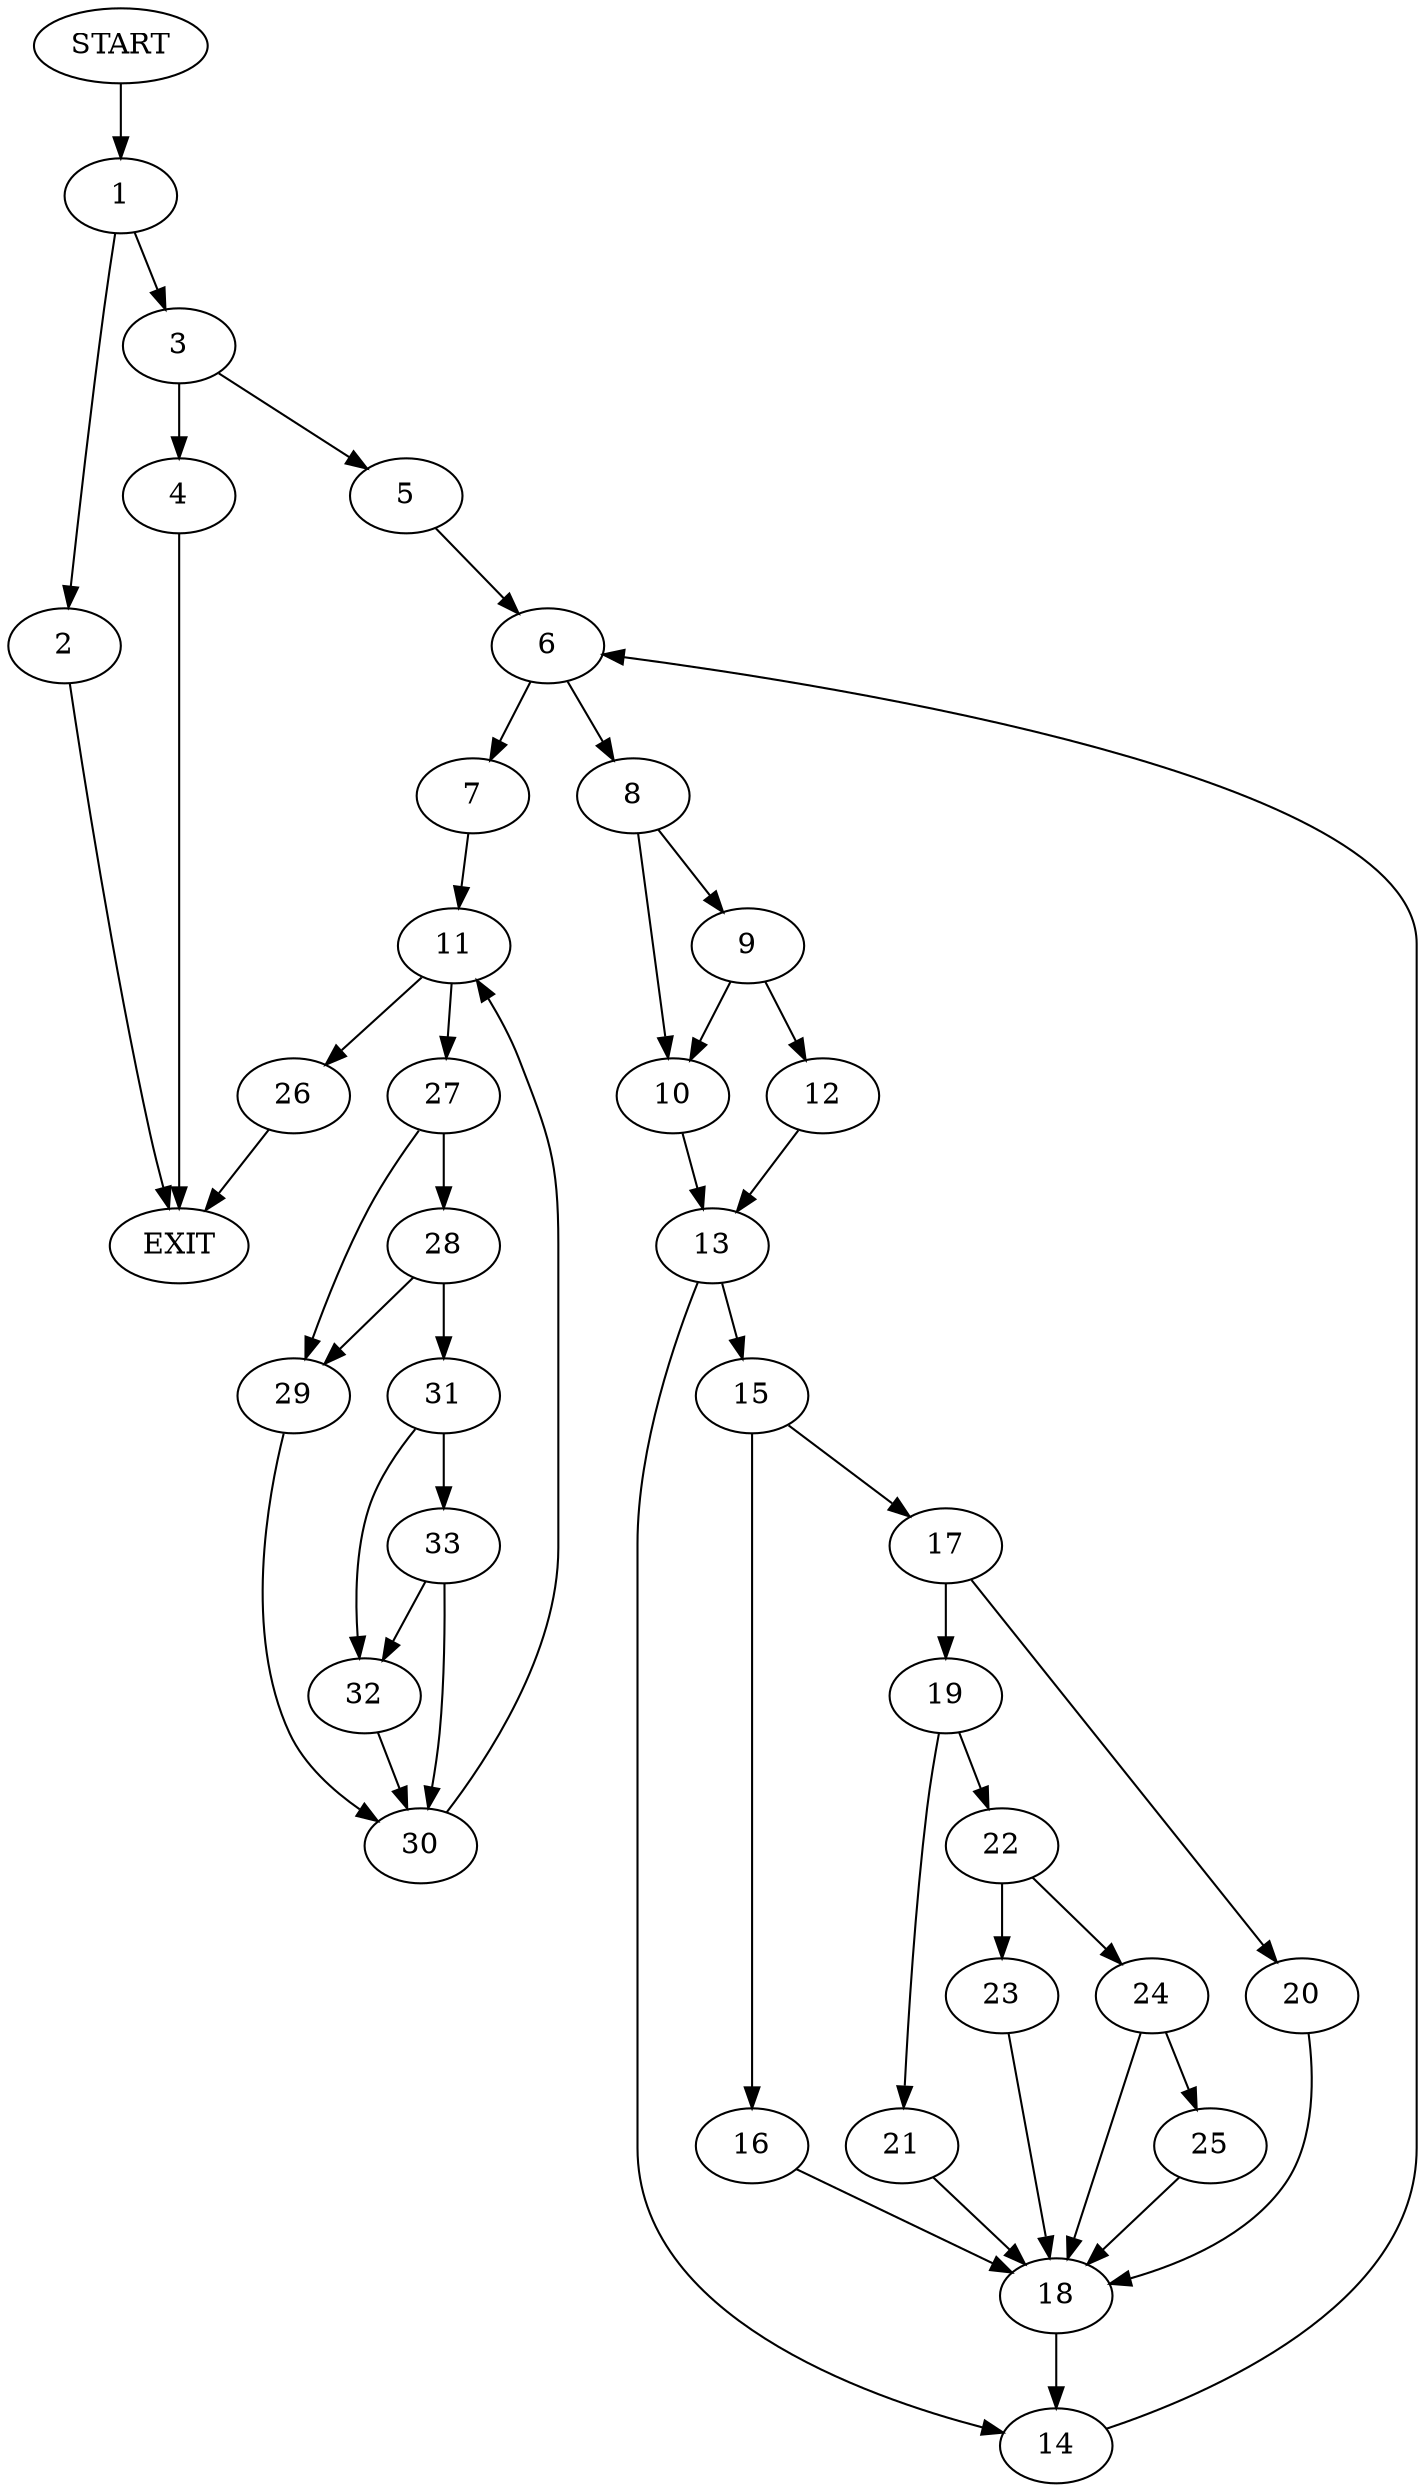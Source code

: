 digraph {
0 [label="START"]
34 [label="EXIT"]
0 -> 1
1 -> 2
1 -> 3
2 -> 34
3 -> 4
3 -> 5
4 -> 34
5 -> 6
6 -> 7
6 -> 8
8 -> 9
8 -> 10
7 -> 11
9 -> 10
9 -> 12
10 -> 13
12 -> 13
13 -> 14
13 -> 15
14 -> 6
15 -> 16
15 -> 17
16 -> 18
17 -> 19
17 -> 20
18 -> 14
19 -> 21
19 -> 22
20 -> 18
21 -> 18
22 -> 23
22 -> 24
24 -> 18
24 -> 25
23 -> 18
25 -> 18
11 -> 26
11 -> 27
26 -> 34
27 -> 28
27 -> 29
29 -> 30
28 -> 31
28 -> 29
31 -> 32
31 -> 33
33 -> 32
33 -> 30
32 -> 30
30 -> 11
}
